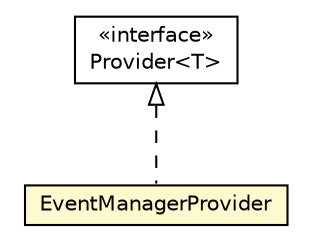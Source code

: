 #!/usr/local/bin/dot
#
# Class diagram 
# Generated by UMLGraph version 5.1 (http://www.umlgraph.org/)
#

digraph G {
	edge [fontname="Helvetica",fontsize=10,labelfontname="Helvetica",labelfontsize=10];
	node [fontname="Helvetica",fontsize=10,shape=plaintext];
	nodesep=0.25;
	ranksep=0.5;
	// org.androidtransfuse.event.EventManagerProvider
	c9360 [label=<<table title="org.androidtransfuse.event.EventManagerProvider" border="0" cellborder="1" cellspacing="0" cellpadding="2" port="p" bgcolor="lemonChiffon" href="./EventManagerProvider.html">
		<tr><td><table border="0" cellspacing="0" cellpadding="1">
<tr><td align="center" balign="center"> EventManagerProvider </td></tr>
		</table></td></tr>
		</table>>, fontname="Helvetica", fontcolor="black", fontsize=10.0];
	//org.androidtransfuse.event.EventManagerProvider implements javax.inject.Provider<T>
	c9373:p -> c9360:p [dir=back,arrowtail=empty,style=dashed];
	// javax.inject.Provider<T>
	c9373 [label=<<table title="javax.inject.Provider" border="0" cellborder="1" cellspacing="0" cellpadding="2" port="p" href="http://java.sun.com/j2se/1.4.2/docs/api/javax/inject/Provider.html">
		<tr><td><table border="0" cellspacing="0" cellpadding="1">
<tr><td align="center" balign="center"> &#171;interface&#187; </td></tr>
<tr><td align="center" balign="center"> Provider&lt;T&gt; </td></tr>
		</table></td></tr>
		</table>>, fontname="Helvetica", fontcolor="black", fontsize=10.0];
}

